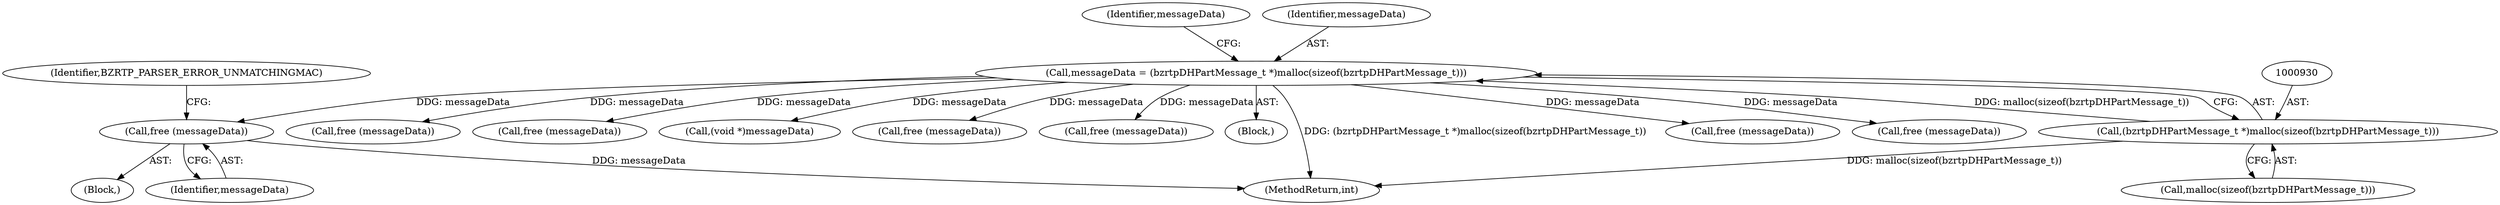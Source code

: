 digraph "0_bzrtp_bbb1e6e2f467ee4bd7b9a8c800e4f07343d7d99b@API" {
"1001044" [label="(Call,free (messageData))"];
"1000927" [label="(Call,messageData = (bzrtpDHPartMessage_t *)malloc(sizeof(bzrtpDHPartMessage_t)))"];
"1000929" [label="(Call,(bzrtpDHPartMessage_t *)malloc(sizeof(bzrtpDHPartMessage_t)))"];
"1000927" [label="(Call,messageData = (bzrtpDHPartMessage_t *)malloc(sizeof(bzrtpDHPartMessage_t)))"];
"1001043" [label="(Block,)"];
"1000929" [label="(Call,(bzrtpDHPartMessage_t *)malloc(sizeof(bzrtpDHPartMessage_t)))"];
"1000936" [label="(Identifier,messageData)"];
"1000973" [label="(Call,free (messageData))"];
"1001045" [label="(Identifier,messageData)"];
"1001175" [label="(Call,free (messageData))"];
"1001271" [label="(Call,(void *)messageData)"];
"1001005" [label="(Call,free (messageData))"];
"1001966" [label="(MethodReturn,int)"];
"1000928" [label="(Identifier,messageData)"];
"1001212" [label="(Call,free (messageData))"];
"1001047" [label="(Identifier,BZRTP_PARSER_ERROR_UNMATCHINGMAC)"];
"1001044" [label="(Call,free (messageData))"];
"1000900" [label="(Block,)"];
"1001119" [label="(Call,free (messageData))"];
"1001138" [label="(Call,free (messageData))"];
"1000931" [label="(Call,malloc(sizeof(bzrtpDHPartMessage_t)))"];
"1001044" -> "1001043"  [label="AST: "];
"1001044" -> "1001045"  [label="CFG: "];
"1001045" -> "1001044"  [label="AST: "];
"1001047" -> "1001044"  [label="CFG: "];
"1001044" -> "1001966"  [label="DDG: messageData"];
"1000927" -> "1001044"  [label="DDG: messageData"];
"1000927" -> "1000900"  [label="AST: "];
"1000927" -> "1000929"  [label="CFG: "];
"1000928" -> "1000927"  [label="AST: "];
"1000929" -> "1000927"  [label="AST: "];
"1000936" -> "1000927"  [label="CFG: "];
"1000927" -> "1001966"  [label="DDG: (bzrtpDHPartMessage_t *)malloc(sizeof(bzrtpDHPartMessage_t))"];
"1000929" -> "1000927"  [label="DDG: malloc(sizeof(bzrtpDHPartMessage_t))"];
"1000927" -> "1000973"  [label="DDG: messageData"];
"1000927" -> "1001005"  [label="DDG: messageData"];
"1000927" -> "1001119"  [label="DDG: messageData"];
"1000927" -> "1001138"  [label="DDG: messageData"];
"1000927" -> "1001175"  [label="DDG: messageData"];
"1000927" -> "1001212"  [label="DDG: messageData"];
"1000927" -> "1001271"  [label="DDG: messageData"];
"1000929" -> "1000931"  [label="CFG: "];
"1000930" -> "1000929"  [label="AST: "];
"1000931" -> "1000929"  [label="AST: "];
"1000929" -> "1001966"  [label="DDG: malloc(sizeof(bzrtpDHPartMessage_t))"];
}

